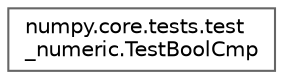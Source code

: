 digraph "Graphical Class Hierarchy"
{
 // LATEX_PDF_SIZE
  bgcolor="transparent";
  edge [fontname=Helvetica,fontsize=10,labelfontname=Helvetica,labelfontsize=10];
  node [fontname=Helvetica,fontsize=10,shape=box,height=0.2,width=0.4];
  rankdir="LR";
  Node0 [id="Node000000",label="numpy.core.tests.test\l_numeric.TestBoolCmp",height=0.2,width=0.4,color="grey40", fillcolor="white", style="filled",URL="$dc/da0/classnumpy_1_1core_1_1tests_1_1test__numeric_1_1TestBoolCmp.html",tooltip=" "];
}
